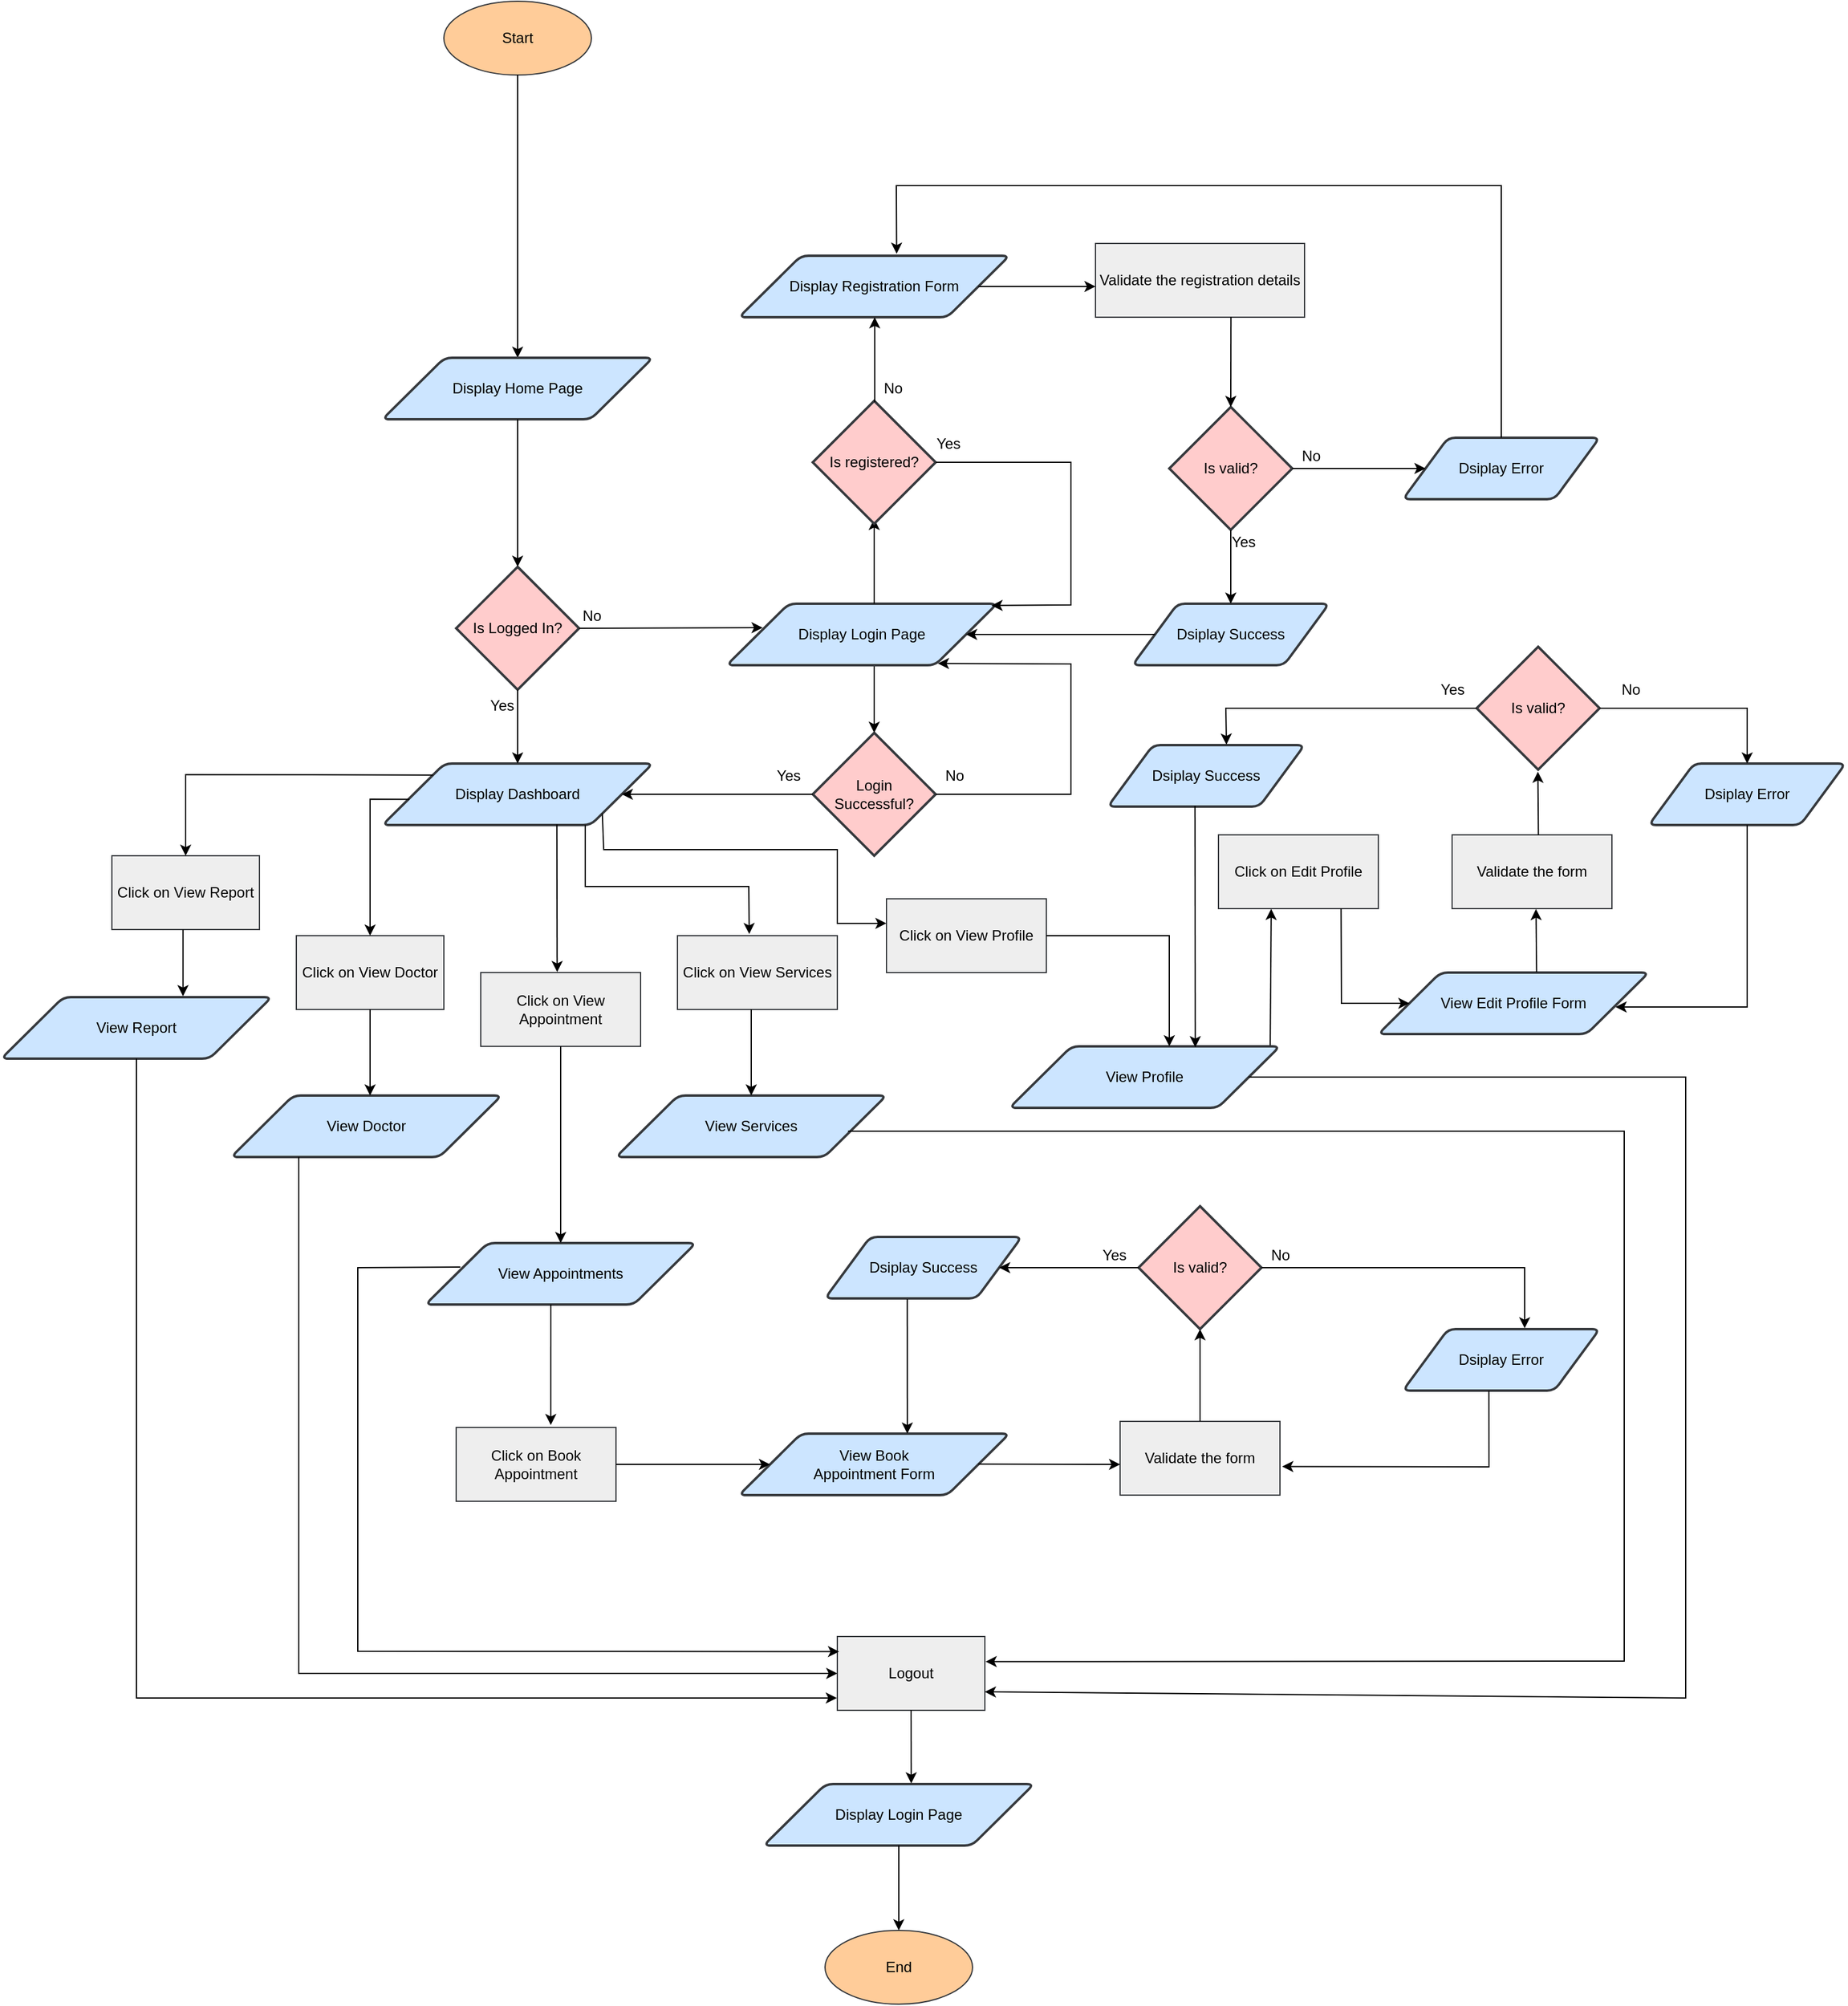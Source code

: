 <mxfile version="14.1.8" type="device"><diagram id="C5RBs43oDa-KdzZeNtuy" name="Page-1"><mxGraphModel dx="3955" dy="2540" grid="1" gridSize="10" guides="1" tooltips="1" connect="1" arrows="1" fold="1" page="0" pageScale="1" pageWidth="827" pageHeight="1169" math="0" shadow="0"><root><mxCell id="WIyWlLk6GJQsqaUBKTNV-0"/><mxCell id="WIyWlLk6GJQsqaUBKTNV-1" parent="WIyWlLk6GJQsqaUBKTNV-0"/><mxCell id="rwE14flL2PLC_nGdbbuo-0" value="Start" style="ellipse;whiteSpace=wrap;html=1;fillColor=#ffcc99;strokeColor=#36393d;" vertex="1" parent="WIyWlLk6GJQsqaUBKTNV-1"><mxGeometry x="160" y="-270" width="120" height="60" as="geometry"/></mxCell><mxCell id="rwE14flL2PLC_nGdbbuo-2" value="" style="endArrow=classic;html=1;exitX=0.5;exitY=1;exitDx=0;exitDy=0;entryX=0.5;entryY=0;entryDx=0;entryDy=0;" edge="1" parent="WIyWlLk6GJQsqaUBKTNV-1" source="rwE14flL2PLC_nGdbbuo-0" target="rwE14flL2PLC_nGdbbuo-3"><mxGeometry width="50" height="50" relative="1" as="geometry"><mxPoint x="210" y="170" as="sourcePoint"/><mxPoint x="220" y="80" as="targetPoint"/></mxGeometry></mxCell><mxCell id="rwE14flL2PLC_nGdbbuo-3" value="Display Home Page" style="shape=parallelogram;html=1;strokeWidth=2;perimeter=parallelogramPerimeter;whiteSpace=wrap;rounded=1;arcSize=12;size=0.23;fillColor=#cce5ff;strokeColor=#36393d;" vertex="1" parent="WIyWlLk6GJQsqaUBKTNV-1"><mxGeometry x="110" y="20" width="220" height="50" as="geometry"/></mxCell><mxCell id="rwE14flL2PLC_nGdbbuo-4" value="Is Logged In?" style="strokeWidth=2;html=1;shape=mxgraph.flowchart.decision;whiteSpace=wrap;fillColor=#ffcccc;strokeColor=#36393d;" vertex="1" parent="WIyWlLk6GJQsqaUBKTNV-1"><mxGeometry x="170" y="190" width="100" height="100" as="geometry"/></mxCell><mxCell id="rwE14flL2PLC_nGdbbuo-5" value="" style="endArrow=classic;html=1;exitX=0.5;exitY=1;exitDx=0;exitDy=0;" edge="1" parent="WIyWlLk6GJQsqaUBKTNV-1" source="rwE14flL2PLC_nGdbbuo-3"><mxGeometry width="50" height="50" relative="1" as="geometry"><mxPoint x="220" y="130" as="sourcePoint"/><mxPoint x="220" y="190" as="targetPoint"/></mxGeometry></mxCell><mxCell id="rwE14flL2PLC_nGdbbuo-7" value="Display Dashboard" style="shape=parallelogram;html=1;strokeWidth=2;perimeter=parallelogramPerimeter;whiteSpace=wrap;rounded=1;arcSize=12;size=0.23;fillColor=#cce5ff;strokeColor=#36393d;" vertex="1" parent="WIyWlLk6GJQsqaUBKTNV-1"><mxGeometry x="110" y="350" width="220" height="50" as="geometry"/></mxCell><mxCell id="rwE14flL2PLC_nGdbbuo-8" value="" style="endArrow=classic;html=1;exitX=0.5;exitY=1;exitDx=0;exitDy=0;" edge="1" parent="WIyWlLk6GJQsqaUBKTNV-1"><mxGeometry width="50" height="50" relative="1" as="geometry"><mxPoint x="220" y="290" as="sourcePoint"/><mxPoint x="220" y="350" as="targetPoint"/></mxGeometry></mxCell><mxCell id="rwE14flL2PLC_nGdbbuo-9" value="Yes" style="text;html=1;align=center;verticalAlign=middle;resizable=0;points=[];autosize=1;" vertex="1" parent="WIyWlLk6GJQsqaUBKTNV-1"><mxGeometry x="187" y="293" width="40" height="20" as="geometry"/></mxCell><mxCell id="rwE14flL2PLC_nGdbbuo-10" value="" style="endArrow=classic;html=1;exitX=1;exitY=0.5;exitDx=0;exitDy=0;exitPerimeter=0;entryX=0.133;entryY=0.39;entryDx=0;entryDy=0;entryPerimeter=0;" edge="1" parent="WIyWlLk6GJQsqaUBKTNV-1" source="rwE14flL2PLC_nGdbbuo-4" target="rwE14flL2PLC_nGdbbuo-12"><mxGeometry width="50" height="50" relative="1" as="geometry"><mxPoint x="330" y="260" as="sourcePoint"/><mxPoint x="360" y="240" as="targetPoint"/></mxGeometry></mxCell><mxCell id="rwE14flL2PLC_nGdbbuo-11" value="No" style="text;html=1;align=center;verticalAlign=middle;resizable=0;points=[];autosize=1;" vertex="1" parent="WIyWlLk6GJQsqaUBKTNV-1"><mxGeometry x="265" y="220" width="30" height="20" as="geometry"/></mxCell><mxCell id="rwE14flL2PLC_nGdbbuo-12" value="Display Login Page" style="shape=parallelogram;html=1;strokeWidth=2;perimeter=parallelogramPerimeter;whiteSpace=wrap;rounded=1;arcSize=12;size=0.23;fillColor=#cce5ff;strokeColor=#36393d;" vertex="1" parent="WIyWlLk6GJQsqaUBKTNV-1"><mxGeometry x="390" y="220" width="220" height="50" as="geometry"/></mxCell><mxCell id="rwE14flL2PLC_nGdbbuo-13" value="" style="endArrow=classic;html=1;" edge="1" parent="WIyWlLk6GJQsqaUBKTNV-1"><mxGeometry width="50" height="50" relative="1" as="geometry"><mxPoint x="510" y="220" as="sourcePoint"/><mxPoint x="510" y="151" as="targetPoint"/></mxGeometry></mxCell><mxCell id="rwE14flL2PLC_nGdbbuo-14" value="Is registered?" style="strokeWidth=2;html=1;shape=mxgraph.flowchart.decision;whiteSpace=wrap;fillColor=#ffcccc;strokeColor=#36393d;" vertex="1" parent="WIyWlLk6GJQsqaUBKTNV-1"><mxGeometry x="460" y="55" width="100" height="100" as="geometry"/></mxCell><mxCell id="rwE14flL2PLC_nGdbbuo-15" value="" style="endArrow=classic;html=1;exitX=1;exitY=0.5;exitDx=0;exitDy=0;exitPerimeter=0;entryX=0.979;entryY=0.029;entryDx=0;entryDy=0;rounded=0;entryPerimeter=0;" edge="1" parent="WIyWlLk6GJQsqaUBKTNV-1" source="rwE14flL2PLC_nGdbbuo-14" target="rwE14flL2PLC_nGdbbuo-12"><mxGeometry width="50" height="50" relative="1" as="geometry"><mxPoint x="600" y="155" as="sourcePoint"/><mxPoint x="600" y="86" as="targetPoint"/><Array as="points"><mxPoint x="670" y="105"/><mxPoint x="670" y="221"/></Array></mxGeometry></mxCell><mxCell id="rwE14flL2PLC_nGdbbuo-16" value="Login &lt;br&gt;Successful?" style="strokeWidth=2;html=1;shape=mxgraph.flowchart.decision;whiteSpace=wrap;fillColor=#ffcccc;strokeColor=#36393d;" vertex="1" parent="WIyWlLk6GJQsqaUBKTNV-1"><mxGeometry x="460" y="325" width="100" height="100" as="geometry"/></mxCell><mxCell id="rwE14flL2PLC_nGdbbuo-17" value="" style="endArrow=classic;html=1;entryX=0.5;entryY=0;entryDx=0;entryDy=0;entryPerimeter=0;" edge="1" parent="WIyWlLk6GJQsqaUBKTNV-1" target="rwE14flL2PLC_nGdbbuo-16"><mxGeometry width="50" height="50" relative="1" as="geometry"><mxPoint x="510" y="271" as="sourcePoint"/><mxPoint x="560" y="260" as="targetPoint"/></mxGeometry></mxCell><mxCell id="rwE14flL2PLC_nGdbbuo-18" value="" style="endArrow=classic;html=1;rounded=0;exitX=1;exitY=0.5;exitDx=0;exitDy=0;exitPerimeter=0;entryX=0.781;entryY=0.972;entryDx=0;entryDy=0;entryPerimeter=0;" edge="1" parent="WIyWlLk6GJQsqaUBKTNV-1" source="rwE14flL2PLC_nGdbbuo-16" target="rwE14flL2PLC_nGdbbuo-12"><mxGeometry width="50" height="50" relative="1" as="geometry"><mxPoint x="610" y="400" as="sourcePoint"/><mxPoint x="660" y="350" as="targetPoint"/><Array as="points"><mxPoint x="670" y="375"/><mxPoint x="670" y="269"/></Array></mxGeometry></mxCell><mxCell id="rwE14flL2PLC_nGdbbuo-19" value="" style="endArrow=classic;html=1;exitX=0;exitY=0.5;exitDx=0;exitDy=0;exitPerimeter=0;entryX=1;entryY=0.5;entryDx=0;entryDy=0;" edge="1" parent="WIyWlLk6GJQsqaUBKTNV-1" source="rwE14flL2PLC_nGdbbuo-16" target="rwE14flL2PLC_nGdbbuo-7"><mxGeometry width="50" height="50" relative="1" as="geometry"><mxPoint x="360" y="420" as="sourcePoint"/><mxPoint x="410" y="370" as="targetPoint"/></mxGeometry></mxCell><mxCell id="rwE14flL2PLC_nGdbbuo-20" value="Yes" style="text;html=1;align=center;verticalAlign=middle;resizable=0;points=[];autosize=1;" vertex="1" parent="WIyWlLk6GJQsqaUBKTNV-1"><mxGeometry x="550" y="80" width="40" height="20" as="geometry"/></mxCell><mxCell id="rwE14flL2PLC_nGdbbuo-21" value="Yes" style="text;html=1;align=center;verticalAlign=middle;resizable=0;points=[];autosize=1;" vertex="1" parent="WIyWlLk6GJQsqaUBKTNV-1"><mxGeometry x="420" y="350" width="40" height="20" as="geometry"/></mxCell><mxCell id="rwE14flL2PLC_nGdbbuo-22" value="No" style="text;html=1;align=center;verticalAlign=middle;resizable=0;points=[];autosize=1;" vertex="1" parent="WIyWlLk6GJQsqaUBKTNV-1"><mxGeometry x="560" y="350" width="30" height="20" as="geometry"/></mxCell><mxCell id="rwE14flL2PLC_nGdbbuo-23" value="No" style="text;html=1;align=center;verticalAlign=middle;resizable=0;points=[];autosize=1;" vertex="1" parent="WIyWlLk6GJQsqaUBKTNV-1"><mxGeometry x="510" y="35" width="30" height="20" as="geometry"/></mxCell><mxCell id="rwE14flL2PLC_nGdbbuo-24" value="Display Registration Form" style="shape=parallelogram;html=1;strokeWidth=2;perimeter=parallelogramPerimeter;whiteSpace=wrap;rounded=1;arcSize=12;size=0.23;fillColor=#cce5ff;strokeColor=#36393d;" vertex="1" parent="WIyWlLk6GJQsqaUBKTNV-1"><mxGeometry x="400" y="-63" width="220" height="50" as="geometry"/></mxCell><mxCell id="rwE14flL2PLC_nGdbbuo-25" value="" style="endArrow=classic;html=1;" edge="1" parent="WIyWlLk6GJQsqaUBKTNV-1"><mxGeometry width="50" height="50" relative="1" as="geometry"><mxPoint x="510.41" y="56" as="sourcePoint"/><mxPoint x="510.41" y="-13" as="targetPoint"/></mxGeometry></mxCell><mxCell id="rwE14flL2PLC_nGdbbuo-27" value="Validate the registration details" style="rounded=0;whiteSpace=wrap;html=1;fillColor=#eeeeee;strokeColor=#36393d;" vertex="1" parent="WIyWlLk6GJQsqaUBKTNV-1"><mxGeometry x="690" y="-73" width="170" height="60" as="geometry"/></mxCell><mxCell id="rwE14flL2PLC_nGdbbuo-28" value="" style="endArrow=classic;html=1;exitX=1;exitY=0.5;exitDx=0;exitDy=0;" edge="1" parent="WIyWlLk6GJQsqaUBKTNV-1" source="rwE14flL2PLC_nGdbbuo-24"><mxGeometry width="50" height="50" relative="1" as="geometry"><mxPoint x="620" y="-10" as="sourcePoint"/><mxPoint x="690" y="-38" as="targetPoint"/></mxGeometry></mxCell><mxCell id="rwE14flL2PLC_nGdbbuo-29" value="Is valid?" style="strokeWidth=2;html=1;shape=mxgraph.flowchart.decision;whiteSpace=wrap;fillColor=#ffcccc;strokeColor=#36393d;" vertex="1" parent="WIyWlLk6GJQsqaUBKTNV-1"><mxGeometry x="750" y="60" width="100" height="100" as="geometry"/></mxCell><mxCell id="rwE14flL2PLC_nGdbbuo-31" value="" style="endArrow=classic;html=1;exitX=0.648;exitY=0.997;exitDx=0;exitDy=0;exitPerimeter=0;entryX=0.5;entryY=0;entryDx=0;entryDy=0;entryPerimeter=0;" edge="1" parent="WIyWlLk6GJQsqaUBKTNV-1" source="rwE14flL2PLC_nGdbbuo-27" target="rwE14flL2PLC_nGdbbuo-29"><mxGeometry width="50" height="50" relative="1" as="geometry"><mxPoint x="820" y="37" as="sourcePoint"/><mxPoint x="870" y="-13" as="targetPoint"/></mxGeometry></mxCell><mxCell id="rwE14flL2PLC_nGdbbuo-35" value="Dsiplay Error" style="shape=parallelogram;html=1;strokeWidth=2;perimeter=parallelogramPerimeter;whiteSpace=wrap;rounded=1;arcSize=12;size=0.23;fillColor=#cce5ff;strokeColor=#36393d;" vertex="1" parent="WIyWlLk6GJQsqaUBKTNV-1"><mxGeometry x="940" y="85" width="160" height="50" as="geometry"/></mxCell><mxCell id="rwE14flL2PLC_nGdbbuo-36" value="Dsiplay Success" style="shape=parallelogram;html=1;strokeWidth=2;perimeter=parallelogramPerimeter;whiteSpace=wrap;rounded=1;arcSize=12;size=0.23;fillColor=#cce5ff;strokeColor=#36393d;" vertex="1" parent="WIyWlLk6GJQsqaUBKTNV-1"><mxGeometry x="720" y="220" width="160" height="50" as="geometry"/></mxCell><mxCell id="rwE14flL2PLC_nGdbbuo-37" value="" style="endArrow=classic;html=1;" edge="1" parent="WIyWlLk6GJQsqaUBKTNV-1"><mxGeometry width="50" height="50" relative="1" as="geometry"><mxPoint x="800" y="160" as="sourcePoint"/><mxPoint x="800" y="220" as="targetPoint"/></mxGeometry></mxCell><mxCell id="rwE14flL2PLC_nGdbbuo-38" value="" style="endArrow=classic;html=1;exitX=1;exitY=0.5;exitDx=0;exitDy=0;exitPerimeter=0;entryX=0;entryY=0.5;entryDx=0;entryDy=0;" edge="1" parent="WIyWlLk6GJQsqaUBKTNV-1" source="rwE14flL2PLC_nGdbbuo-29" target="rwE14flL2PLC_nGdbbuo-35"><mxGeometry width="50" height="50" relative="1" as="geometry"><mxPoint x="900" y="140" as="sourcePoint"/><mxPoint x="950" y="90" as="targetPoint"/></mxGeometry></mxCell><mxCell id="rwE14flL2PLC_nGdbbuo-39" value="" style="endArrow=classic;html=1;entryX=0.583;entryY=-0.033;entryDx=0;entryDy=0;entryPerimeter=0;exitX=0.5;exitY=0;exitDx=0;exitDy=0;rounded=0;" edge="1" parent="WIyWlLk6GJQsqaUBKTNV-1" source="rwE14flL2PLC_nGdbbuo-35" target="rwE14flL2PLC_nGdbbuo-24"><mxGeometry width="50" height="50" relative="1" as="geometry"><mxPoint x="1020" y="90" as="sourcePoint"/><mxPoint x="640" y="-210" as="targetPoint"/><Array as="points"><mxPoint x="1020" y="-120"/><mxPoint x="528" y="-120"/></Array></mxGeometry></mxCell><mxCell id="rwE14flL2PLC_nGdbbuo-40" value="" style="endArrow=classic;html=1;entryX=1;entryY=0.5;entryDx=0;entryDy=0;exitX=0;exitY=0.5;exitDx=0;exitDy=0;" edge="1" parent="WIyWlLk6GJQsqaUBKTNV-1" source="rwE14flL2PLC_nGdbbuo-36" target="rwE14flL2PLC_nGdbbuo-12"><mxGeometry width="50" height="50" relative="1" as="geometry"><mxPoint x="720" y="240" as="sourcePoint"/><mxPoint x="770" y="190" as="targetPoint"/></mxGeometry></mxCell><mxCell id="rwE14flL2PLC_nGdbbuo-41" value="Yes" style="text;html=1;align=center;verticalAlign=middle;resizable=0;points=[];autosize=1;" vertex="1" parent="WIyWlLk6GJQsqaUBKTNV-1"><mxGeometry x="790" y="160" width="40" height="20" as="geometry"/></mxCell><mxCell id="rwE14flL2PLC_nGdbbuo-42" value="No" style="text;html=1;align=center;verticalAlign=middle;resizable=0;points=[];autosize=1;" vertex="1" parent="WIyWlLk6GJQsqaUBKTNV-1"><mxGeometry x="850" y="90" width="30" height="20" as="geometry"/></mxCell><mxCell id="rwE14flL2PLC_nGdbbuo-43" value="View Doctor" style="shape=parallelogram;html=1;strokeWidth=2;perimeter=parallelogramPerimeter;whiteSpace=wrap;rounded=1;arcSize=12;size=0.23;fillColor=#cce5ff;strokeColor=#36393d;" vertex="1" parent="WIyWlLk6GJQsqaUBKTNV-1"><mxGeometry x="-13" y="620" width="220" height="50" as="geometry"/></mxCell><mxCell id="rwE14flL2PLC_nGdbbuo-44" value="View Services" style="shape=parallelogram;html=1;strokeWidth=2;perimeter=parallelogramPerimeter;whiteSpace=wrap;rounded=1;arcSize=12;size=0.23;fillColor=#cce5ff;strokeColor=#36393d;" vertex="1" parent="WIyWlLk6GJQsqaUBKTNV-1"><mxGeometry x="300" y="620" width="220" height="50" as="geometry"/></mxCell><mxCell id="rwE14flL2PLC_nGdbbuo-45" value="Click on View Doctor" style="rounded=0;whiteSpace=wrap;html=1;fillColor=#eeeeee;strokeColor=#36393d;" vertex="1" parent="WIyWlLk6GJQsqaUBKTNV-1"><mxGeometry x="40" y="490" width="120" height="60" as="geometry"/></mxCell><mxCell id="rwE14flL2PLC_nGdbbuo-46" value="Click on View Services" style="rounded=0;whiteSpace=wrap;html=1;fillColor=#eeeeee;strokeColor=#36393d;" vertex="1" parent="WIyWlLk6GJQsqaUBKTNV-1"><mxGeometry x="350" y="490" width="130" height="60" as="geometry"/></mxCell><mxCell id="rwE14flL2PLC_nGdbbuo-47" value="" style="endArrow=classic;html=1;exitX=0.1;exitY=0.583;exitDx=0;exitDy=0;exitPerimeter=0;entryX=0.5;entryY=0;entryDx=0;entryDy=0;rounded=0;" edge="1" parent="WIyWlLk6GJQsqaUBKTNV-1" source="rwE14flL2PLC_nGdbbuo-7" target="rwE14flL2PLC_nGdbbuo-45"><mxGeometry width="50" height="50" relative="1" as="geometry"><mxPoint x="80" y="480" as="sourcePoint"/><mxPoint x="130" y="430" as="targetPoint"/><Array as="points"><mxPoint x="100" y="379"/></Array></mxGeometry></mxCell><mxCell id="rwE14flL2PLC_nGdbbuo-48" value="" style="endArrow=classic;html=1;exitX=0.75;exitY=1;exitDx=0;exitDy=0;entryX=0.449;entryY=-0.022;entryDx=0;entryDy=0;entryPerimeter=0;rounded=0;" edge="1" parent="WIyWlLk6GJQsqaUBKTNV-1" source="rwE14flL2PLC_nGdbbuo-7" target="rwE14flL2PLC_nGdbbuo-46"><mxGeometry width="50" height="50" relative="1" as="geometry"><mxPoint x="250" y="490" as="sourcePoint"/><mxPoint x="300" y="440" as="targetPoint"/><Array as="points"><mxPoint x="275" y="450"/><mxPoint x="408" y="450"/></Array></mxGeometry></mxCell><mxCell id="rwE14flL2PLC_nGdbbuo-49" value="" style="endArrow=classic;html=1;exitX=0.5;exitY=1;exitDx=0;exitDy=0;" edge="1" parent="WIyWlLk6GJQsqaUBKTNV-1" source="rwE14flL2PLC_nGdbbuo-45"><mxGeometry width="50" height="50" relative="1" as="geometry"><mxPoint x="90" y="610" as="sourcePoint"/><mxPoint x="100" y="620" as="targetPoint"/></mxGeometry></mxCell><mxCell id="rwE14flL2PLC_nGdbbuo-50" value="" style="endArrow=classic;html=1;exitX=0.5;exitY=1;exitDx=0;exitDy=0;" edge="1" parent="WIyWlLk6GJQsqaUBKTNV-1"><mxGeometry width="50" height="50" relative="1" as="geometry"><mxPoint x="410" y="550" as="sourcePoint"/><mxPoint x="410" y="620" as="targetPoint"/></mxGeometry></mxCell><mxCell id="rwE14flL2PLC_nGdbbuo-51" value="" style="endArrow=classic;html=1;entryX=0.478;entryY=-0.007;entryDx=0;entryDy=0;entryPerimeter=0;exitX=0.645;exitY=0.995;exitDx=0;exitDy=0;exitPerimeter=0;" edge="1" parent="WIyWlLk6GJQsqaUBKTNV-1" source="rwE14flL2PLC_nGdbbuo-7" target="rwE14flL2PLC_nGdbbuo-52"><mxGeometry width="50" height="50" relative="1" as="geometry"><mxPoint x="252" y="402" as="sourcePoint"/><mxPoint x="242" y="500" as="targetPoint"/></mxGeometry></mxCell><mxCell id="rwE14flL2PLC_nGdbbuo-52" value="Click on View Appointment" style="rounded=0;whiteSpace=wrap;html=1;fillColor=#eeeeee;strokeColor=#36393d;" vertex="1" parent="WIyWlLk6GJQsqaUBKTNV-1"><mxGeometry x="190" y="520" width="130" height="60" as="geometry"/></mxCell><mxCell id="rwE14flL2PLC_nGdbbuo-53" value="View Appointments" style="shape=parallelogram;html=1;strokeWidth=2;perimeter=parallelogramPerimeter;whiteSpace=wrap;rounded=1;arcSize=12;size=0.23;fillColor=#cce5ff;strokeColor=#36393d;" vertex="1" parent="WIyWlLk6GJQsqaUBKTNV-1"><mxGeometry x="145" y="740" width="220" height="50" as="geometry"/></mxCell><mxCell id="rwE14flL2PLC_nGdbbuo-54" value="" style="endArrow=classic;html=1;exitX=0.5;exitY=1;exitDx=0;exitDy=0;entryX=0.5;entryY=0;entryDx=0;entryDy=0;" edge="1" parent="WIyWlLk6GJQsqaUBKTNV-1" source="rwE14flL2PLC_nGdbbuo-52" target="rwE14flL2PLC_nGdbbuo-53"><mxGeometry width="50" height="50" relative="1" as="geometry"><mxPoint x="230" y="690" as="sourcePoint"/><mxPoint x="280" y="640" as="targetPoint"/></mxGeometry></mxCell><mxCell id="rwE14flL2PLC_nGdbbuo-55" value="Click on Book Appointment" style="rounded=0;whiteSpace=wrap;html=1;fillColor=#eeeeee;strokeColor=#36393d;" vertex="1" parent="WIyWlLk6GJQsqaUBKTNV-1"><mxGeometry x="170" y="890" width="130" height="60" as="geometry"/></mxCell><mxCell id="rwE14flL2PLC_nGdbbuo-56" value="View Book &lt;br&gt;Appointment Form" style="shape=parallelogram;html=1;strokeWidth=2;perimeter=parallelogramPerimeter;whiteSpace=wrap;rounded=1;arcSize=12;size=0.23;fillColor=#cce5ff;strokeColor=#36393d;" vertex="1" parent="WIyWlLk6GJQsqaUBKTNV-1"><mxGeometry x="400" y="895" width="220" height="50" as="geometry"/></mxCell><mxCell id="rwE14flL2PLC_nGdbbuo-58" value="Validate the form" style="rounded=0;whiteSpace=wrap;html=1;fillColor=#eeeeee;strokeColor=#36393d;" vertex="1" parent="WIyWlLk6GJQsqaUBKTNV-1"><mxGeometry x="710" y="885" width="130" height="60" as="geometry"/></mxCell><mxCell id="rwE14flL2PLC_nGdbbuo-59" value="Is valid?" style="strokeWidth=2;html=1;shape=mxgraph.flowchart.decision;whiteSpace=wrap;fillColor=#ffcccc;strokeColor=#36393d;" vertex="1" parent="WIyWlLk6GJQsqaUBKTNV-1"><mxGeometry x="725" y="710" width="100" height="100" as="geometry"/></mxCell><mxCell id="rwE14flL2PLC_nGdbbuo-60" value="Dsiplay Success" style="shape=parallelogram;html=1;strokeWidth=2;perimeter=parallelogramPerimeter;whiteSpace=wrap;rounded=1;arcSize=12;size=0.23;fillColor=#cce5ff;strokeColor=#36393d;" vertex="1" parent="WIyWlLk6GJQsqaUBKTNV-1"><mxGeometry x="470" y="735" width="160" height="50" as="geometry"/></mxCell><mxCell id="rwE14flL2PLC_nGdbbuo-61" value="Dsiplay Error" style="shape=parallelogram;html=1;strokeWidth=2;perimeter=parallelogramPerimeter;whiteSpace=wrap;rounded=1;arcSize=12;size=0.23;fillColor=#cce5ff;strokeColor=#36393d;" vertex="1" parent="WIyWlLk6GJQsqaUBKTNV-1"><mxGeometry x="940" y="810" width="160" height="50" as="geometry"/></mxCell><mxCell id="rwE14flL2PLC_nGdbbuo-62" value="Click on View Report" style="rounded=0;whiteSpace=wrap;html=1;fillColor=#eeeeee;strokeColor=#36393d;" vertex="1" parent="WIyWlLk6GJQsqaUBKTNV-1"><mxGeometry x="-110" y="425" width="120" height="60" as="geometry"/></mxCell><mxCell id="rwE14flL2PLC_nGdbbuo-63" value="View Report" style="shape=parallelogram;html=1;strokeWidth=2;perimeter=parallelogramPerimeter;whiteSpace=wrap;rounded=1;arcSize=12;size=0.23;fillColor=#cce5ff;strokeColor=#36393d;" vertex="1" parent="WIyWlLk6GJQsqaUBKTNV-1"><mxGeometry x="-200" y="540" width="220" height="50" as="geometry"/></mxCell><mxCell id="rwE14flL2PLC_nGdbbuo-64" value="Click on View Profile" style="rounded=0;whiteSpace=wrap;html=1;fillColor=#eeeeee;strokeColor=#36393d;" vertex="1" parent="WIyWlLk6GJQsqaUBKTNV-1"><mxGeometry x="520" y="460" width="130" height="60" as="geometry"/></mxCell><mxCell id="rwE14flL2PLC_nGdbbuo-65" value="View Profile" style="shape=parallelogram;html=1;strokeWidth=2;perimeter=parallelogramPerimeter;whiteSpace=wrap;rounded=1;arcSize=12;size=0.23;fillColor=#cce5ff;strokeColor=#36393d;" vertex="1" parent="WIyWlLk6GJQsqaUBKTNV-1"><mxGeometry x="620" y="580" width="220" height="50" as="geometry"/></mxCell><mxCell id="rwE14flL2PLC_nGdbbuo-66" value="" style="endArrow=classic;html=1;entryX=0.5;entryY=0;entryDx=0;entryDy=0;exitX=0;exitY=0;exitDx=0;exitDy=0;rounded=0;" edge="1" parent="WIyWlLk6GJQsqaUBKTNV-1" source="rwE14flL2PLC_nGdbbuo-7" target="rwE14flL2PLC_nGdbbuo-62"><mxGeometry width="50" height="50" relative="1" as="geometry"><mxPoint x="-10" y="390" as="sourcePoint"/><mxPoint x="40" y="340" as="targetPoint"/><Array as="points"><mxPoint x="-50" y="359"/></Array></mxGeometry></mxCell><mxCell id="rwE14flL2PLC_nGdbbuo-67" value="" style="endArrow=classic;html=1;exitX=0.482;exitY=1.001;exitDx=0;exitDy=0;exitPerimeter=0;entryX=0.672;entryY=-0.015;entryDx=0;entryDy=0;entryPerimeter=0;" edge="1" parent="WIyWlLk6GJQsqaUBKTNV-1" source="rwE14flL2PLC_nGdbbuo-62" target="rwE14flL2PLC_nGdbbuo-63"><mxGeometry width="50" height="50" relative="1" as="geometry"><mxPoint x="-50" y="540" as="sourcePoint"/><mxPoint x="-51" y="538" as="targetPoint"/></mxGeometry></mxCell><mxCell id="rwE14flL2PLC_nGdbbuo-68" value="" style="endArrow=classic;html=1;entryX=0.592;entryY=-0.033;entryDx=0;entryDy=0;entryPerimeter=0;" edge="1" parent="WIyWlLk6GJQsqaUBKTNV-1" target="rwE14flL2PLC_nGdbbuo-55"><mxGeometry width="50" height="50" relative="1" as="geometry"><mxPoint x="247" y="790" as="sourcePoint"/><mxPoint x="340" y="810" as="targetPoint"/></mxGeometry></mxCell><mxCell id="rwE14flL2PLC_nGdbbuo-69" value="" style="endArrow=classic;html=1;exitX=1;exitY=0.5;exitDx=0;exitDy=0;" edge="1" parent="WIyWlLk6GJQsqaUBKTNV-1" source="rwE14flL2PLC_nGdbbuo-55" target="rwE14flL2PLC_nGdbbuo-56"><mxGeometry width="50" height="50" relative="1" as="geometry"><mxPoint x="330" y="930" as="sourcePoint"/><mxPoint x="380" y="880" as="targetPoint"/></mxGeometry></mxCell><mxCell id="rwE14flL2PLC_nGdbbuo-70" value="" style="endArrow=classic;html=1;exitX=1;exitY=0.5;exitDx=0;exitDy=0;" edge="1" parent="WIyWlLk6GJQsqaUBKTNV-1"><mxGeometry width="50" height="50" relative="1" as="geometry"><mxPoint x="594.7" y="919.71" as="sourcePoint"/><mxPoint x="710" y="920" as="targetPoint"/></mxGeometry></mxCell><mxCell id="rwE14flL2PLC_nGdbbuo-71" value="" style="endArrow=classic;html=1;entryX=0.5;entryY=1;entryDx=0;entryDy=0;entryPerimeter=0;exitX=0.5;exitY=0;exitDx=0;exitDy=0;" edge="1" parent="WIyWlLk6GJQsqaUBKTNV-1" source="rwE14flL2PLC_nGdbbuo-58" target="rwE14flL2PLC_nGdbbuo-59"><mxGeometry width="50" height="50" relative="1" as="geometry"><mxPoint x="760" y="870" as="sourcePoint"/><mxPoint x="810" y="820" as="targetPoint"/></mxGeometry></mxCell><mxCell id="rwE14flL2PLC_nGdbbuo-73" value="" style="endArrow=classic;html=1;exitX=1;exitY=0.5;exitDx=0;exitDy=0;exitPerimeter=0;entryX=0.619;entryY=-0.014;entryDx=0;entryDy=0;entryPerimeter=0;rounded=0;" edge="1" parent="WIyWlLk6GJQsqaUBKTNV-1" source="rwE14flL2PLC_nGdbbuo-59" target="rwE14flL2PLC_nGdbbuo-61"><mxGeometry width="50" height="50" relative="1" as="geometry"><mxPoint x="900" y="760" as="sourcePoint"/><mxPoint x="950" y="710" as="targetPoint"/><Array as="points"><mxPoint x="1039" y="760"/></Array></mxGeometry></mxCell><mxCell id="rwE14flL2PLC_nGdbbuo-74" value="" style="endArrow=classic;html=1;entryX=1.014;entryY=0.612;entryDx=0;entryDy=0;entryPerimeter=0;rounded=0;exitX=0.437;exitY=1.004;exitDx=0;exitDy=0;exitPerimeter=0;" edge="1" parent="WIyWlLk6GJQsqaUBKTNV-1" source="rwE14flL2PLC_nGdbbuo-61" target="rwE14flL2PLC_nGdbbuo-58"><mxGeometry width="50" height="50" relative="1" as="geometry"><mxPoint x="1010" y="862" as="sourcePoint"/><mxPoint x="970" y="900" as="targetPoint"/><Array as="points"><mxPoint x="1010" y="922"/></Array></mxGeometry></mxCell><mxCell id="rwE14flL2PLC_nGdbbuo-75" value="" style="endArrow=classic;html=1;entryX=1;entryY=0.5;entryDx=0;entryDy=0;exitX=0;exitY=0.5;exitDx=0;exitDy=0;exitPerimeter=0;" edge="1" parent="WIyWlLk6GJQsqaUBKTNV-1" source="rwE14flL2PLC_nGdbbuo-59" target="rwE14flL2PLC_nGdbbuo-60"><mxGeometry width="50" height="50" relative="1" as="geometry"><mxPoint x="720" y="760" as="sourcePoint"/><mxPoint x="710" y="780" as="targetPoint"/></mxGeometry></mxCell><mxCell id="rwE14flL2PLC_nGdbbuo-76" value="" style="endArrow=classic;html=1;entryX=0.577;entryY=0;entryDx=0;entryDy=0;entryPerimeter=0;exitX=0.418;exitY=1.012;exitDx=0;exitDy=0;exitPerimeter=0;" edge="1" parent="WIyWlLk6GJQsqaUBKTNV-1" source="rwE14flL2PLC_nGdbbuo-60"><mxGeometry width="50" height="50" relative="1" as="geometry"><mxPoint x="536.96" y="786.45" as="sourcePoint"/><mxPoint x="536.94" y="895" as="targetPoint"/></mxGeometry></mxCell><mxCell id="rwE14flL2PLC_nGdbbuo-77" value="No" style="text;html=1;align=center;verticalAlign=middle;resizable=0;points=[];autosize=1;" vertex="1" parent="WIyWlLk6GJQsqaUBKTNV-1"><mxGeometry x="825" y="740" width="30" height="20" as="geometry"/></mxCell><mxCell id="rwE14flL2PLC_nGdbbuo-78" value="Yes" style="text;html=1;align=center;verticalAlign=middle;resizable=0;points=[];autosize=1;" vertex="1" parent="WIyWlLk6GJQsqaUBKTNV-1"><mxGeometry x="685" y="740" width="40" height="20" as="geometry"/></mxCell><mxCell id="rwE14flL2PLC_nGdbbuo-79" value="" style="endArrow=classic;html=1;exitX=1;exitY=1;exitDx=0;exitDy=0;entryX=0;entryY=0.333;entryDx=0;entryDy=0;entryPerimeter=0;rounded=0;" edge="1" parent="WIyWlLk6GJQsqaUBKTNV-1" source="rwE14flL2PLC_nGdbbuo-7" target="rwE14flL2PLC_nGdbbuo-64"><mxGeometry width="50" height="50" relative="1" as="geometry"><mxPoint x="370" y="450" as="sourcePoint"/><mxPoint x="420" y="400" as="targetPoint"/><Array as="points"><mxPoint x="290" y="420"/><mxPoint x="480" y="420"/><mxPoint x="480" y="480"/></Array></mxGeometry></mxCell><mxCell id="rwE14flL2PLC_nGdbbuo-80" value="" style="endArrow=classic;html=1;exitX=1;exitY=0.5;exitDx=0;exitDy=0;entryX=0.591;entryY=0;entryDx=0;entryDy=0;entryPerimeter=0;rounded=0;" edge="1" parent="WIyWlLk6GJQsqaUBKTNV-1" source="rwE14flL2PLC_nGdbbuo-64" target="rwE14flL2PLC_nGdbbuo-65"><mxGeometry width="50" height="50" relative="1" as="geometry"><mxPoint x="690" y="500" as="sourcePoint"/><mxPoint x="740" y="450" as="targetPoint"/><Array as="points"><mxPoint x="750" y="490"/></Array></mxGeometry></mxCell><mxCell id="rwE14flL2PLC_nGdbbuo-81" value="View Edit Profile Form" style="shape=parallelogram;html=1;strokeWidth=2;perimeter=parallelogramPerimeter;whiteSpace=wrap;rounded=1;arcSize=12;size=0.23;fillColor=#cce5ff;strokeColor=#36393d;" vertex="1" parent="WIyWlLk6GJQsqaUBKTNV-1"><mxGeometry x="920" y="520" width="220" height="50" as="geometry"/></mxCell><mxCell id="rwE14flL2PLC_nGdbbuo-82" value="Click on Edit Profile" style="rounded=0;whiteSpace=wrap;html=1;fillColor=#eeeeee;strokeColor=#36393d;" vertex="1" parent="WIyWlLk6GJQsqaUBKTNV-1"><mxGeometry x="790" y="408" width="130" height="60" as="geometry"/></mxCell><mxCell id="rwE14flL2PLC_nGdbbuo-83" value="Validate the form" style="rounded=0;whiteSpace=wrap;html=1;fillColor=#eeeeee;strokeColor=#36393d;" vertex="1" parent="WIyWlLk6GJQsqaUBKTNV-1"><mxGeometry x="980" y="408" width="130" height="60" as="geometry"/></mxCell><mxCell id="rwE14flL2PLC_nGdbbuo-84" value="Is valid?" style="strokeWidth=2;html=1;shape=mxgraph.flowchart.decision;whiteSpace=wrap;fillColor=#ffcccc;strokeColor=#36393d;" vertex="1" parent="WIyWlLk6GJQsqaUBKTNV-1"><mxGeometry x="1000" y="255" width="100" height="100" as="geometry"/></mxCell><mxCell id="rwE14flL2PLC_nGdbbuo-85" value="Dsiplay Success" style="shape=parallelogram;html=1;strokeWidth=2;perimeter=parallelogramPerimeter;whiteSpace=wrap;rounded=1;arcSize=12;size=0.23;fillColor=#cce5ff;strokeColor=#36393d;" vertex="1" parent="WIyWlLk6GJQsqaUBKTNV-1"><mxGeometry x="700" y="335" width="160" height="50" as="geometry"/></mxCell><mxCell id="rwE14flL2PLC_nGdbbuo-86" value="Dsiplay Error" style="shape=parallelogram;html=1;strokeWidth=2;perimeter=parallelogramPerimeter;whiteSpace=wrap;rounded=1;arcSize=12;size=0.23;fillColor=#cce5ff;strokeColor=#36393d;" vertex="1" parent="WIyWlLk6GJQsqaUBKTNV-1"><mxGeometry x="1140" y="350" width="160" height="50" as="geometry"/></mxCell><mxCell id="rwE14flL2PLC_nGdbbuo-87" value="" style="endArrow=classic;html=1;exitX=0.964;exitY=-0.017;exitDx=0;exitDy=0;exitPerimeter=0;entryX=0.33;entryY=1.003;entryDx=0;entryDy=0;entryPerimeter=0;" edge="1" parent="WIyWlLk6GJQsqaUBKTNV-1" source="rwE14flL2PLC_nGdbbuo-65" target="rwE14flL2PLC_nGdbbuo-82"><mxGeometry width="50" height="50" relative="1" as="geometry"><mxPoint x="770" y="550" as="sourcePoint"/><mxPoint x="820" y="500" as="targetPoint"/></mxGeometry></mxCell><mxCell id="rwE14flL2PLC_nGdbbuo-89" value="" style="endArrow=classic;html=1;exitX=0.767;exitY=1;exitDx=0;exitDy=0;entryX=0;entryY=0.5;entryDx=0;entryDy=0;rounded=0;exitPerimeter=0;" edge="1" parent="WIyWlLk6GJQsqaUBKTNV-1" source="rwE14flL2PLC_nGdbbuo-82" target="rwE14flL2PLC_nGdbbuo-81"><mxGeometry width="50" height="50" relative="1" as="geometry"><mxPoint x="890" y="450" as="sourcePoint"/><mxPoint x="940" y="400" as="targetPoint"/><Array as="points"><mxPoint x="890" y="545"/></Array></mxGeometry></mxCell><mxCell id="rwE14flL2PLC_nGdbbuo-90" value="" style="endArrow=classic;html=1;entryX=0.525;entryY=1.005;entryDx=0;entryDy=0;entryPerimeter=0;exitX=0.585;exitY=-0.007;exitDx=0;exitDy=0;exitPerimeter=0;" edge="1" parent="WIyWlLk6GJQsqaUBKTNV-1" source="rwE14flL2PLC_nGdbbuo-81" target="rwE14flL2PLC_nGdbbuo-83"><mxGeometry width="50" height="50" relative="1" as="geometry"><mxPoint x="1040" y="520" as="sourcePoint"/><mxPoint x="1090" y="470" as="targetPoint"/></mxGeometry></mxCell><mxCell id="rwE14flL2PLC_nGdbbuo-91" value="" style="endArrow=classic;html=1;entryX=0.525;entryY=1.005;entryDx=0;entryDy=0;entryPerimeter=0;exitX=0.585;exitY=-0.007;exitDx=0;exitDy=0;exitPerimeter=0;" edge="1" parent="WIyWlLk6GJQsqaUBKTNV-1"><mxGeometry width="50" height="50" relative="1" as="geometry"><mxPoint x="1050.22" y="408.0" as="sourcePoint"/><mxPoint x="1049.77" y="356.65" as="targetPoint"/></mxGeometry></mxCell><mxCell id="rwE14flL2PLC_nGdbbuo-92" value="" style="endArrow=classic;html=1;exitX=0;exitY=0.5;exitDx=0;exitDy=0;exitPerimeter=0;rounded=0;entryX=0.603;entryY=-0.008;entryDx=0;entryDy=0;entryPerimeter=0;" edge="1" parent="WIyWlLk6GJQsqaUBKTNV-1" source="rwE14flL2PLC_nGdbbuo-84" target="rwE14flL2PLC_nGdbbuo-85"><mxGeometry width="50" height="50" relative="1" as="geometry"><mxPoint x="920" y="360" as="sourcePoint"/><mxPoint x="796" y="320" as="targetPoint"/><Array as="points"><mxPoint x="796" y="305"/></Array></mxGeometry></mxCell><mxCell id="rwE14flL2PLC_nGdbbuo-93" value="" style="endArrow=classic;html=1;entryX=0.5;entryY=0;entryDx=0;entryDy=0;rounded=0;exitX=1;exitY=0.5;exitDx=0;exitDy=0;exitPerimeter=0;" edge="1" parent="WIyWlLk6GJQsqaUBKTNV-1" source="rwE14flL2PLC_nGdbbuo-84" target="rwE14flL2PLC_nGdbbuo-86"><mxGeometry width="50" height="50" relative="1" as="geometry"><mxPoint x="1100" y="355" as="sourcePoint"/><mxPoint x="1170.711" y="305" as="targetPoint"/><Array as="points"><mxPoint x="1220" y="305"/></Array></mxGeometry></mxCell><mxCell id="rwE14flL2PLC_nGdbbuo-94" value="" style="endArrow=classic;html=1;exitX=0.5;exitY=1;exitDx=0;exitDy=0;entryX=0.877;entryY=0.56;entryDx=0;entryDy=0;entryPerimeter=0;rounded=0;" edge="1" parent="WIyWlLk6GJQsqaUBKTNV-1" source="rwE14flL2PLC_nGdbbuo-86" target="rwE14flL2PLC_nGdbbuo-81"><mxGeometry width="50" height="50" relative="1" as="geometry"><mxPoint x="1200" y="490" as="sourcePoint"/><mxPoint x="1250" y="440" as="targetPoint"/><Array as="points"><mxPoint x="1220" y="548"/></Array></mxGeometry></mxCell><mxCell id="rwE14flL2PLC_nGdbbuo-95" value="" style="endArrow=classic;html=1;exitX=0.443;exitY=0.99;exitDx=0;exitDy=0;exitPerimeter=0;entryX=0.687;entryY=0.015;entryDx=0;entryDy=0;entryPerimeter=0;" edge="1" parent="WIyWlLk6GJQsqaUBKTNV-1" source="rwE14flL2PLC_nGdbbuo-85" target="rwE14flL2PLC_nGdbbuo-65"><mxGeometry width="50" height="50" relative="1" as="geometry"><mxPoint x="750" y="480" as="sourcePoint"/><mxPoint x="800" y="430" as="targetPoint"/></mxGeometry></mxCell><mxCell id="rwE14flL2PLC_nGdbbuo-96" value="Logout" style="rounded=0;whiteSpace=wrap;html=1;fillColor=#eeeeee;strokeColor=#36393d;" vertex="1" parent="WIyWlLk6GJQsqaUBKTNV-1"><mxGeometry x="480" y="1060" width="120" height="60" as="geometry"/></mxCell><mxCell id="rwE14flL2PLC_nGdbbuo-97" value="" style="endArrow=classic;html=1;entryX=-0.003;entryY=0.834;entryDx=0;entryDy=0;rounded=0;entryPerimeter=0;" edge="1" parent="WIyWlLk6GJQsqaUBKTNV-1" source="rwE14flL2PLC_nGdbbuo-63" target="rwE14flL2PLC_nGdbbuo-96"><mxGeometry width="50" height="50" relative="1" as="geometry"><mxPoint x="-180" y="960" as="sourcePoint"/><mxPoint x="-130" y="910" as="targetPoint"/><Array as="points"><mxPoint x="-90" y="1110"/></Array></mxGeometry></mxCell><mxCell id="rwE14flL2PLC_nGdbbuo-98" value="" style="endArrow=classic;html=1;exitX=0.25;exitY=1;exitDx=0;exitDy=0;entryX=0;entryY=0.5;entryDx=0;entryDy=0;rounded=0;" edge="1" parent="WIyWlLk6GJQsqaUBKTNV-1" source="rwE14flL2PLC_nGdbbuo-43" target="rwE14flL2PLC_nGdbbuo-96"><mxGeometry width="50" height="50" relative="1" as="geometry"><mxPoint x="20" y="910" as="sourcePoint"/><mxPoint x="70" y="860" as="targetPoint"/><Array as="points"><mxPoint x="42" y="1090"/></Array></mxGeometry></mxCell><mxCell id="rwE14flL2PLC_nGdbbuo-99" value="" style="endArrow=classic;html=1;strokeColor=#000000;exitX=0.129;exitY=0.391;exitDx=0;exitDy=0;entryX=0.012;entryY=0.205;entryDx=0;entryDy=0;exitPerimeter=0;rounded=0;entryPerimeter=0;" edge="1" parent="WIyWlLk6GJQsqaUBKTNV-1" source="rwE14flL2PLC_nGdbbuo-53" target="rwE14flL2PLC_nGdbbuo-96"><mxGeometry width="50" height="50" relative="1" as="geometry"><mxPoint x="80" y="870" as="sourcePoint"/><mxPoint x="230" y="1050" as="targetPoint"/><Array as="points"><mxPoint x="90" y="760"/><mxPoint x="90" y="1072"/></Array></mxGeometry></mxCell><mxCell id="rwE14flL2PLC_nGdbbuo-100" value="" style="endArrow=classic;html=1;strokeColor=#000000;exitX=0.858;exitY=0.58;exitDx=0;exitDy=0;entryX=1.005;entryY=0.34;entryDx=0;entryDy=0;entryPerimeter=0;rounded=0;exitPerimeter=0;" edge="1" parent="WIyWlLk6GJQsqaUBKTNV-1" source="rwE14flL2PLC_nGdbbuo-44" target="rwE14flL2PLC_nGdbbuo-96"><mxGeometry width="50" height="50" relative="1" as="geometry"><mxPoint x="630" y="680" as="sourcePoint"/><mxPoint x="680" y="630" as="targetPoint"/><Array as="points"><mxPoint x="1120" y="649"/><mxPoint x="1120" y="1080"/></Array></mxGeometry></mxCell><mxCell id="rwE14flL2PLC_nGdbbuo-101" value="" style="endArrow=classic;html=1;strokeColor=#000000;exitX=1;exitY=0.5;exitDx=0;exitDy=0;entryX=1;entryY=0.75;entryDx=0;entryDy=0;rounded=0;" edge="1" parent="WIyWlLk6GJQsqaUBKTNV-1" source="rwE14flL2PLC_nGdbbuo-65" target="rwE14flL2PLC_nGdbbuo-96"><mxGeometry width="50" height="50" relative="1" as="geometry"><mxPoint x="498.76" y="659" as="sourcePoint"/><mxPoint x="380.6" y="1090.4" as="targetPoint"/><Array as="points"><mxPoint x="1170" y="605"/><mxPoint x="1170" y="1110"/></Array></mxGeometry></mxCell><mxCell id="rwE14flL2PLC_nGdbbuo-102" value="Display Login Page" style="shape=parallelogram;html=1;strokeWidth=2;perimeter=parallelogramPerimeter;whiteSpace=wrap;rounded=1;arcSize=12;size=0.23;fillColor=#cce5ff;strokeColor=#36393d;" vertex="1" parent="WIyWlLk6GJQsqaUBKTNV-1"><mxGeometry x="420" y="1180" width="220" height="50" as="geometry"/></mxCell><mxCell id="rwE14flL2PLC_nGdbbuo-103" value="" style="endArrow=classic;html=1;strokeColor=#000000;exitX=0.5;exitY=1;exitDx=0;exitDy=0;entryX=0.546;entryY=-0.01;entryDx=0;entryDy=0;entryPerimeter=0;" edge="1" parent="WIyWlLk6GJQsqaUBKTNV-1" source="rwE14flL2PLC_nGdbbuo-96" target="rwE14flL2PLC_nGdbbuo-102"><mxGeometry width="50" height="50" relative="1" as="geometry"><mxPoint x="530" y="1180" as="sourcePoint"/><mxPoint x="580" y="1130" as="targetPoint"/></mxGeometry></mxCell><mxCell id="rwE14flL2PLC_nGdbbuo-104" value="End" style="ellipse;whiteSpace=wrap;html=1;fillColor=#ffcc99;strokeColor=#36393d;" vertex="1" parent="WIyWlLk6GJQsqaUBKTNV-1"><mxGeometry x="470" y="1299" width="120" height="60" as="geometry"/></mxCell><mxCell id="rwE14flL2PLC_nGdbbuo-105" value="" style="endArrow=classic;html=1;strokeColor=#000000;exitX=0.5;exitY=1;exitDx=0;exitDy=0;entryX=0.5;entryY=0;entryDx=0;entryDy=0;" edge="1" parent="WIyWlLk6GJQsqaUBKTNV-1" source="rwE14flL2PLC_nGdbbuo-102" target="rwE14flL2PLC_nGdbbuo-104"><mxGeometry width="50" height="50" relative="1" as="geometry"><mxPoint x="530" y="1300" as="sourcePoint"/><mxPoint x="580" y="1250" as="targetPoint"/></mxGeometry></mxCell><mxCell id="rwE14flL2PLC_nGdbbuo-106" value="Yes" style="text;html=1;align=center;verticalAlign=middle;resizable=0;points=[];autosize=1;" vertex="1" parent="WIyWlLk6GJQsqaUBKTNV-1"><mxGeometry x="960" y="280" width="40" height="20" as="geometry"/></mxCell><mxCell id="rwE14flL2PLC_nGdbbuo-107" value="No" style="text;html=1;align=center;verticalAlign=middle;resizable=0;points=[];autosize=1;" vertex="1" parent="WIyWlLk6GJQsqaUBKTNV-1"><mxGeometry x="1110" y="280" width="30" height="20" as="geometry"/></mxCell></root></mxGraphModel></diagram></mxfile>